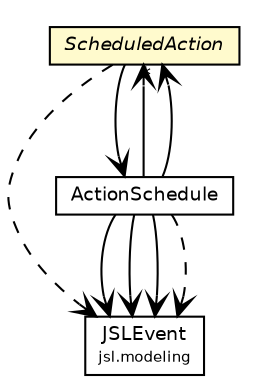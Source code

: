 #!/usr/local/bin/dot
#
# Class diagram 
# Generated by UMLGraph version 5.4 (http://www.umlgraph.org/)
#

digraph G {
	edge [fontname="Helvetica",fontsize=10,labelfontname="Helvetica",labelfontsize=10];
	node [fontname="Helvetica",fontsize=10,shape=plaintext];
	nodesep=0.25;
	ranksep=0.5;
	// jsl.modeling.JSLEvent
	c175686 [label=<<table title="jsl.modeling.JSLEvent" border="0" cellborder="1" cellspacing="0" cellpadding="2" port="p" href="../JSLEvent.html">
		<tr><td><table border="0" cellspacing="0" cellpadding="1">
<tr><td align="center" balign="center"> JSLEvent </td></tr>
<tr><td align="center" balign="center"><font point-size="7.0"> jsl.modeling </font></td></tr>
		</table></td></tr>
		</table>>, URL="../JSLEvent.html", fontname="Helvetica", fontcolor="black", fontsize=9.0];
	// jsl.modeling.elements.ScheduledAction
	c175704 [label=<<table title="jsl.modeling.elements.ScheduledAction" border="0" cellborder="1" cellspacing="0" cellpadding="2" port="p" bgcolor="lemonChiffon" href="./ScheduledAction.html">
		<tr><td><table border="0" cellspacing="0" cellpadding="1">
<tr><td align="center" balign="center"><font face="Helvetica-Oblique"> ScheduledAction </font></td></tr>
		</table></td></tr>
		</table>>, URL="./ScheduledAction.html", fontname="Helvetica", fontcolor="black", fontsize=9.0];
	// jsl.modeling.elements.ActionSchedule
	c175711 [label=<<table title="jsl.modeling.elements.ActionSchedule" border="0" cellborder="1" cellspacing="0" cellpadding="2" port="p" href="./ActionSchedule.html">
		<tr><td><table border="0" cellspacing="0" cellpadding="1">
<tr><td align="center" balign="center"> ActionSchedule </td></tr>
		</table></td></tr>
		</table>>, URL="./ActionSchedule.html", fontname="Helvetica", fontcolor="black", fontsize=9.0];
	// jsl.modeling.elements.ScheduledAction NAVASSOC jsl.modeling.elements.ActionSchedule
	c175704:p -> c175711:p [taillabel="", label="", headlabel="", fontname="Helvetica", fontcolor="black", fontsize=10.0, color="black", arrowhead=open];
	// jsl.modeling.elements.ActionSchedule NAVASSOC jsl.modeling.elements.ScheduledAction
	c175711:p -> c175704:p [taillabel="", label="", headlabel="*", fontname="Helvetica", fontcolor="black", fontsize=10.0, color="black", arrowhead=open];
	// jsl.modeling.elements.ActionSchedule NAVASSOC jsl.modeling.JSLEvent
	c175711:p -> c175686:p [taillabel="", label="", headlabel="", fontname="Helvetica", fontcolor="black", fontsize=10.0, color="black", arrowhead=open];
	// jsl.modeling.elements.ActionSchedule NAVASSOC jsl.modeling.JSLEvent
	c175711:p -> c175686:p [taillabel="", label="", headlabel="", fontname="Helvetica", fontcolor="black", fontsize=10.0, color="black", arrowhead=open];
	// jsl.modeling.elements.ActionSchedule NAVASSOC jsl.modeling.JSLEvent
	c175711:p -> c175686:p [taillabel="", label="", headlabel="", fontname="Helvetica", fontcolor="black", fontsize=10.0, color="black", arrowhead=open];
	// jsl.modeling.elements.ActionSchedule NAVASSOC jsl.modeling.elements.ScheduledAction
	c175711:p -> c175704:p [taillabel="", label="", headlabel="", fontname="Helvetica", fontcolor="black", fontsize=10.0, color="black", arrowhead=open];
	// jsl.modeling.elements.ScheduledAction DEPEND jsl.modeling.JSLEvent
	c175704:p -> c175686:p [taillabel="", label="", headlabel="", fontname="Helvetica", fontcolor="black", fontsize=10.0, color="black", arrowhead=open, style=dashed];
	// jsl.modeling.elements.ActionSchedule DEPEND jsl.modeling.JSLEvent
	c175711:p -> c175686:p [taillabel="", label="", headlabel="", fontname="Helvetica", fontcolor="black", fontsize=10.0, color="black", arrowhead=open, style=dashed];
}

